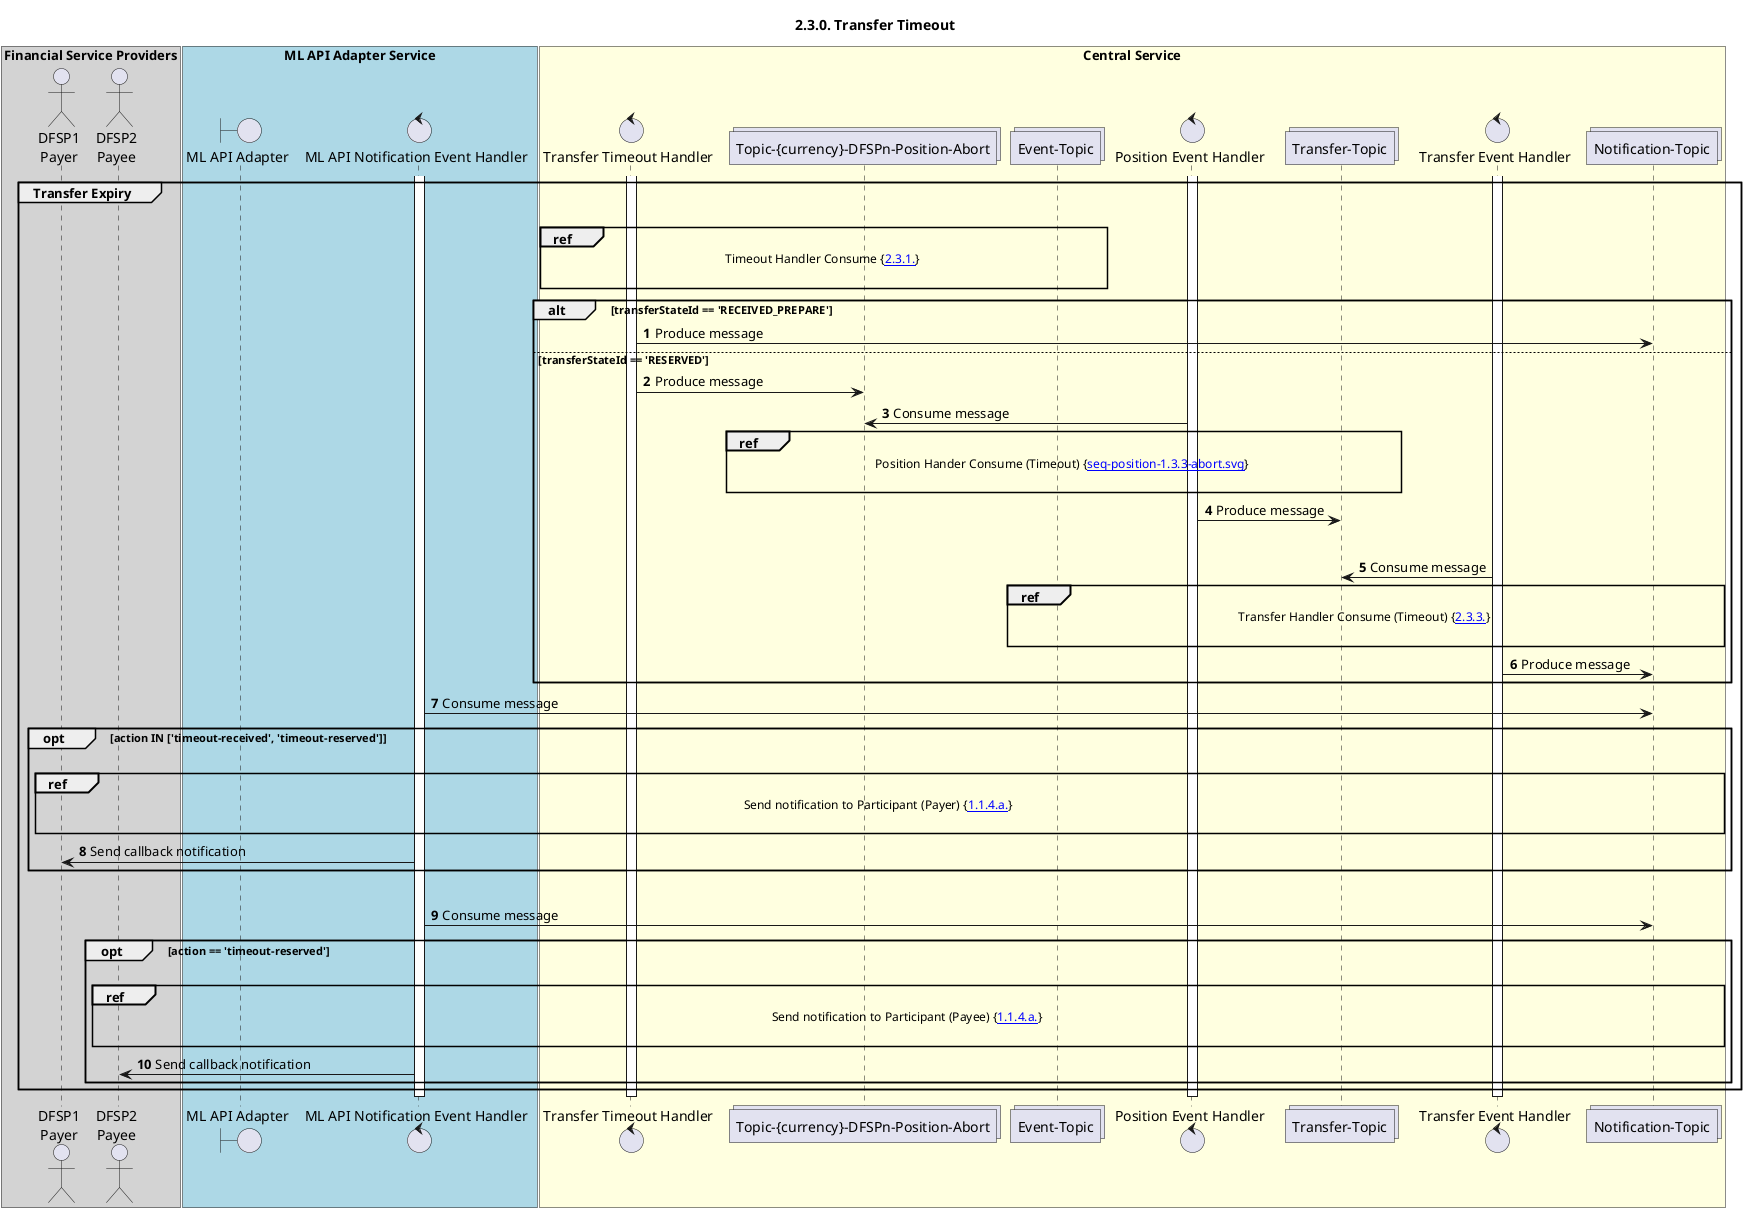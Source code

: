 @startuml
' declate title
title 2.3.0. Transfer Timeout

autonumber

' Actor Keys:
'   boundary - APIs/Interfaces, etc
'   collections - Kafka Topics
'   control - Kafka Consumers
'   entity - Database Access Objects
'   database - Database Persistance Store

' declare actors
actor "DFSP1\nPayer" as DFSP1
actor "DFSP2\nPayee" as DFSP2
boundary "ML API Adapter" as MLAPI
control "ML API Notification Event Handler" as NOTIFY_HANDLER
control "Transfer Timeout Handler" as EXP_HANDLER
collections "Topic-{currency}-DFSPn-Position-Abort" as TOPIC_POSITION_DFSP
control "Position Event Handler" as POS_HANDLER
collections "Transfer-Topic" as TOPIC_TRANSFERS
control "Transfer Event Handler" as TRANS_HANDLER
collections "Notification-Topic" as TOPIC_NOTIFICATIONS
collections "Event-Topic" as TOPIC_EVENT

box "Financial Service Providers" #lightGray
	participant DFSP1
	participant DFSP2
end box

box "ML API Adapter Service" #LightBlue
	participant MLAPI
	participant NOTIFY_HANDLER
end box

box "Central Service" #LightYellow
    participant EXP_HANDLER
    participant TOPIC_POSITION_DFSP
    participant TOPIC_EVENT
    participant POS_HANDLER
    participant TOPIC_TRANSFERS
    participant TRANS_HANDLER
    participant TOPIC_NOTIFICATIONS
end box

' start flow
activate NOTIFY_HANDLER
activate EXP_HANDLER
activate POS_HANDLER
activate TRANS_HANDLER
group Transfer Expiry
    |||
    ref over EXP_HANDLER, TOPIC_EVENT :  Timeout Handler Consume {[[https://github.com/mojaloop/docs/blob/develop/CentralServices/seq_diagrams/seq-timeout-2.3.1.svg 2.3.1.]]} \n
    alt transferStateId == 'RECEIVED_PREPARE'
        EXP_HANDLER -> TOPIC_NOTIFICATIONS: Produce message
    else transferStateId == 'RESERVED'
        EXP_HANDLER -> TOPIC_POSITION_DFSP: Produce message
        TOPIC_POSITION_DFSP <- POS_HANDLER: Consume message
        ref over TOPIC_POSITION_DFSP, TOPIC_TRANSFERS :  Position Hander Consume (Timeout) {[[https://github.com/mojaloop/docs/blob/develop/CentralServices/seq_diagrams/seq-position-1.3.3-abort.svg seq-position-1.3.3-abort.svg]]} \n
        POS_HANDLER -> TOPIC_TRANSFERS: Produce message
        |||
        TOPIC_TRANSFERS <- TRANS_HANDLER: Consume message
        ref over TOPIC_EVENT, TOPIC_NOTIFICATIONS : Transfer Handler Consume (Timeout) {[[https://github.com/mojaloop/docs/blob/develop/CentralServices/seq_diagrams/seq-timeout-2.3.3.svg 2.3.3.]]} \n
        TRANS_HANDLER -> TOPIC_NOTIFICATIONS: Produce message
    end
    TOPIC_NOTIFICATIONS <- NOTIFY_HANDLER: Consume message
    opt action IN ['timeout-received', 'timeout-reserved']
        |||
        ref over DFSP1, TOPIC_NOTIFICATIONS : Send notification to Participant (Payer) {[[https://github.com/mojaloop/docs/blob/develop/CentralServices/seq_diagrams/seq-prepare-1.1.4.a.svg 1.1.4.a.]]} \n
        NOTIFY_HANDLER -> DFSP1: Send callback notification
    end
    |||
    TOPIC_NOTIFICATIONS <- NOTIFY_HANDLER: Consume message
    opt action == 'timeout-reserved'
        |||
        ref over DFSP2, TOPIC_NOTIFICATIONS : Send notification to Participant (Payee) {[[https://github.com/mojaloop/docs/blob/develop/CentralServices/seq_diagrams/seq-prepare-1.1.4.a.svg 1.1.4.a.]]} \n
        NOTIFY_HANDLER -> DFSP2: Send callback notification
    end
end
deactivate TRANS_HANDLER
deactivate POS_HANDLER
deactivate EXP_HANDLER
deactivate NOTIFY_HANDLER
@enduml
